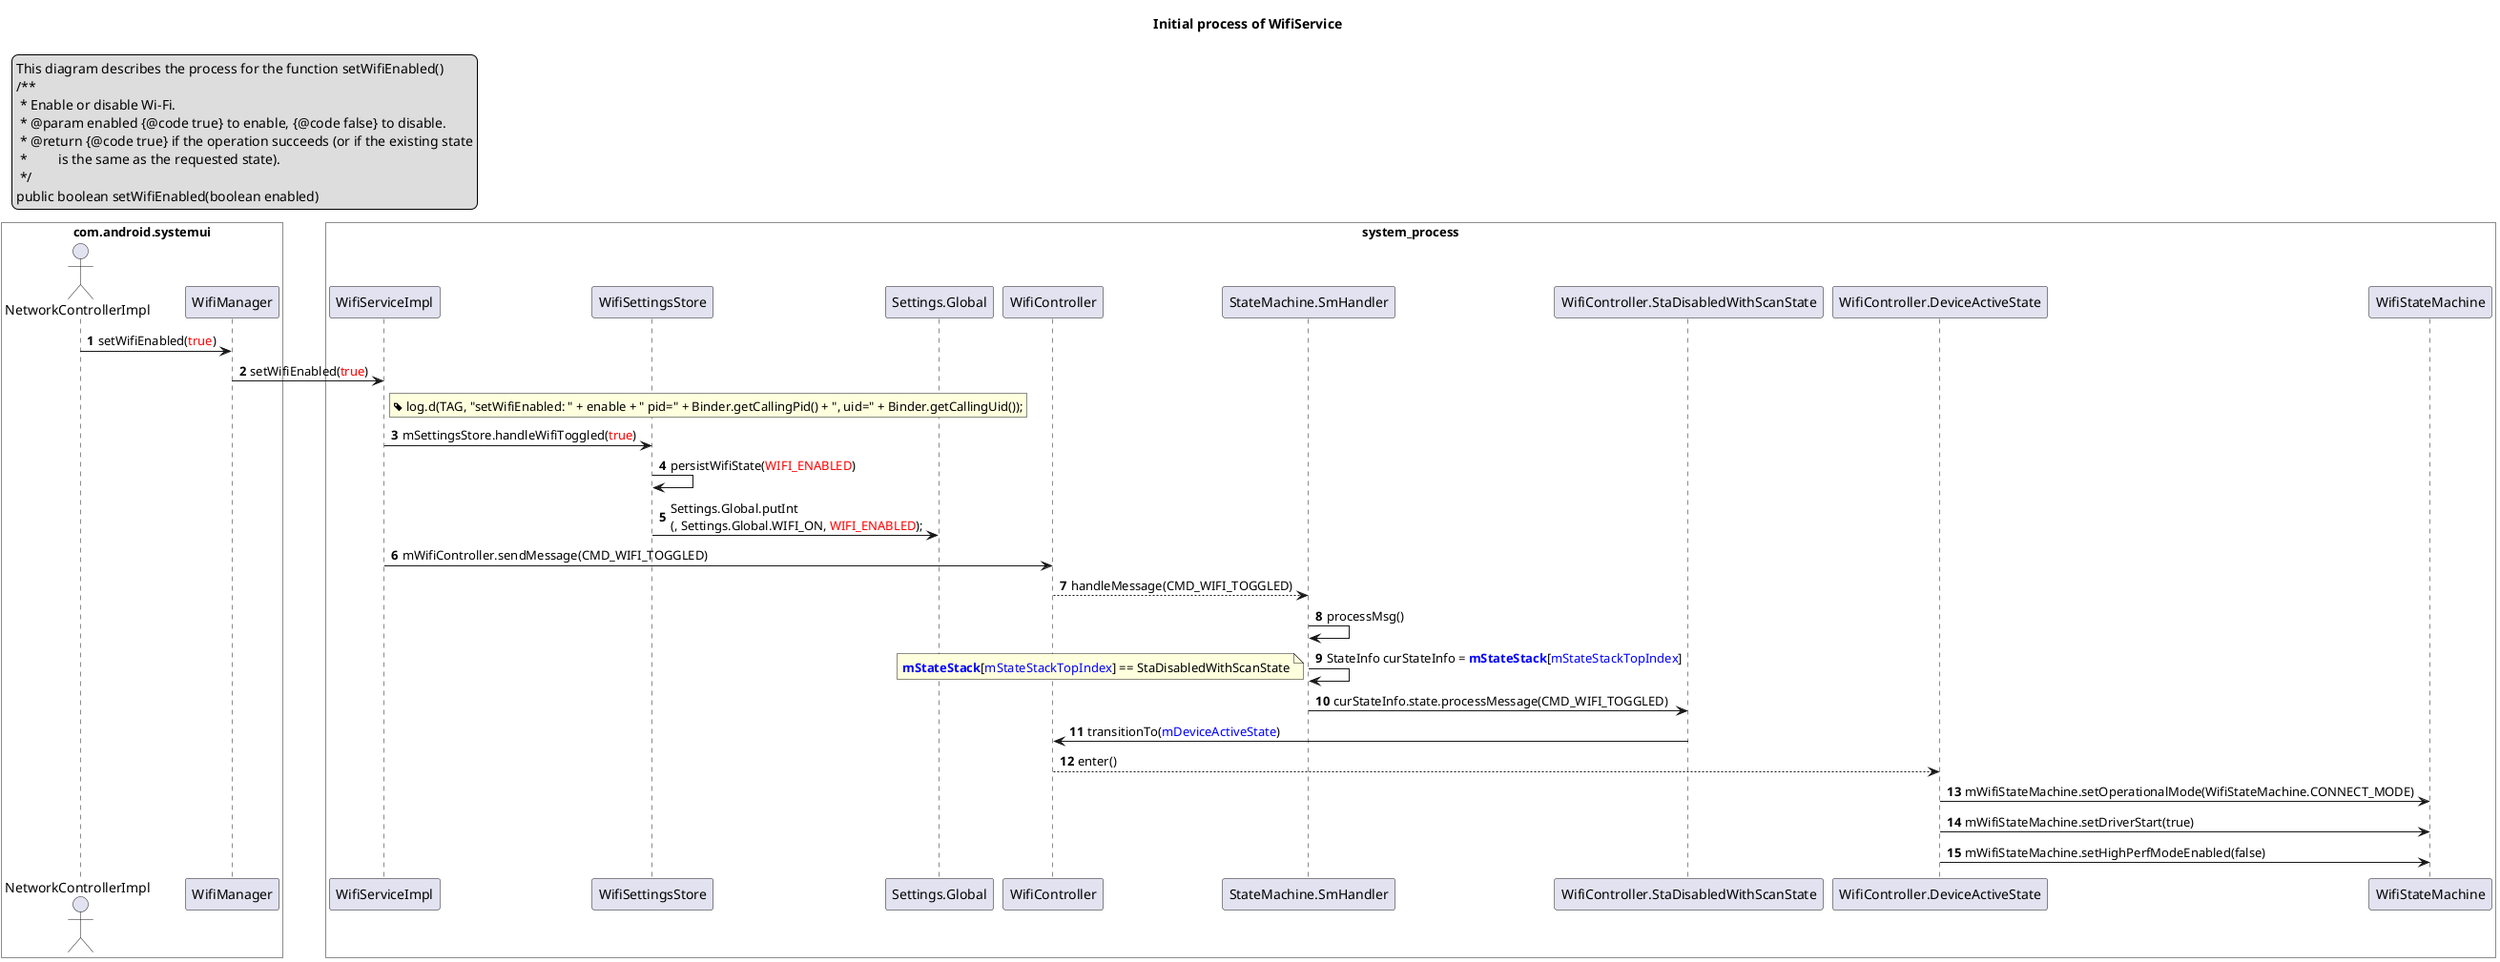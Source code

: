 @startuml

autonumber
'hide footbox

title "Initial process of WifiService"
legend top left
This diagram describes the process for the function setWifiEnabled()
/**
 * Enable or disable Wi-Fi.
 * @param enabled {@code true} to enable, {@code false} to disable.
 * @return {@code true} if the operation succeeds (or if the existing state
 *         is the same as the requested state).
 */
public boolean setWifiEnabled(boolean enabled)
end legend

box "com.android.systemui" #white
actor NetworkControllerImpl
participant WifiManager
end box

box "system_process" #white
participant WifiServiceImpl
participant WifiSettingsStore
participant Settings.Global
participant WifiController
participant StateMachine.SmHandler
participant WifiController.StaDisabledWithScanState
participant WifiController.DeviceActiveState

participant WifiStateMachine
end box

'---------------- com.android.systemui ----------------
NetworkControllerImpl -> WifiManager : setWifiEnabled(<color red>true</color>)

WifiManager -> WifiServiceImpl:setWifiEnabled(<color red>true</color>)

rnote right of WifiServiceImpl
<&tag> log.d(TAG, "setWifiEnabled: " + enable + " pid=" + Binder.getCallingPid() + ", uid=" + Binder.getCallingUid());
end rnote

'---------------- system_server ----------------
WifiServiceImpl -> WifiSettingsStore:mSettingsStore.handleWifiToggled(<color red>true</color>)
WifiSettingsStore -> WifiSettingsStore:persistWifiState(<color red>WIFI_ENABLED</color>)
WifiSettingsStore -> Settings.Global:Settings.Global.putInt\n(, Settings.Global.WIFI_ON, <color red>WIFI_ENABLED</color>);

WifiServiceImpl -> WifiController:mWifiController.sendMessage(CMD_WIFI_TOGGLED)
WifiController --> StateMachine.SmHandler:handleMessage(CMD_WIFI_TOGGLED)
StateMachine.SmHandler -> StateMachine.SmHandler:processMsg()
StateMachine.SmHandler -> StateMachine.SmHandler:StateInfo curStateInfo = <color blue><b>mStateStack</b></color>[<color blue>mStateStackTopIndex</color>]
note left: <color blue><b>mStateStack</b></color>[<color blue>mStateStackTopIndex</color>] == StaDisabledWithScanState

StateMachine.SmHandler -> WifiController.StaDisabledWithScanState:curStateInfo.state.processMessage(CMD_WIFI_TOGGLED)
WifiController.StaDisabledWithScanState -> WifiController:transitionTo(<color blue>mDeviceActiveState</color>)

WifiController --> WifiController.DeviceActiveState:enter()

WifiController.DeviceActiveState -> WifiStateMachine:mWifiStateMachine.setOperationalMode(WifiStateMachine.CONNECT_MODE)
WifiController.DeviceActiveState -> WifiStateMachine:mWifiStateMachine.setDriverStart(true)
WifiController.DeviceActiveState -> WifiStateMachine:mWifiStateMachine.setHighPerfModeEnabled(false)




@enduml